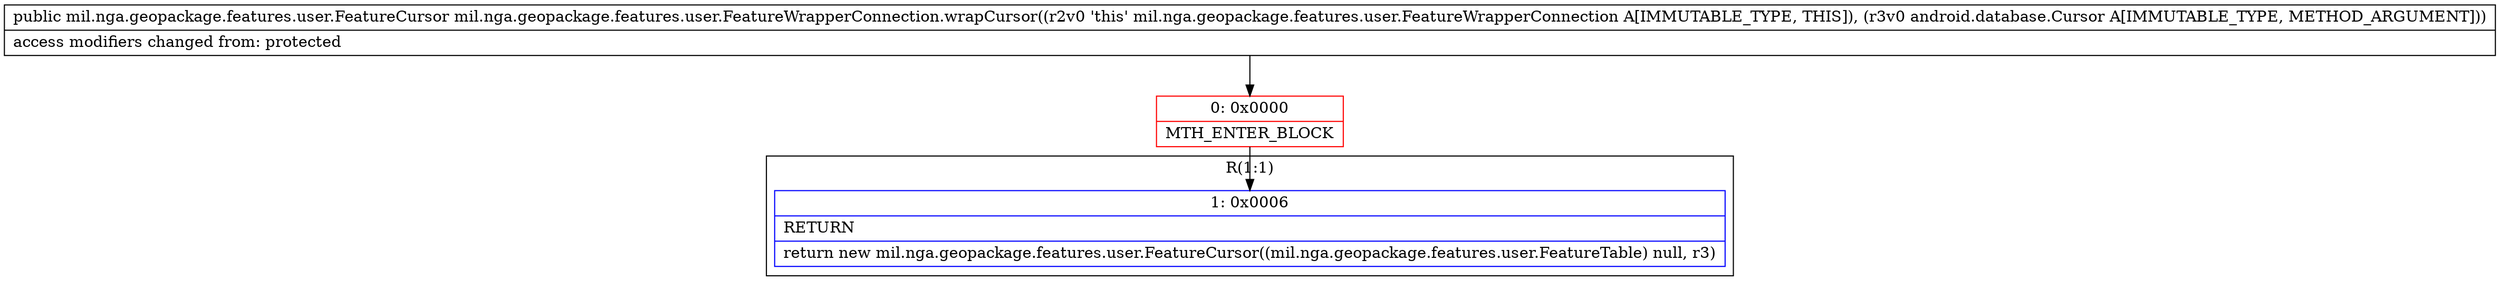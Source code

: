 digraph "CFG formil.nga.geopackage.features.user.FeatureWrapperConnection.wrapCursor(Landroid\/database\/Cursor;)Lmil\/nga\/geopackage\/features\/user\/FeatureCursor;" {
subgraph cluster_Region_693612028 {
label = "R(1:1)";
node [shape=record,color=blue];
Node_1 [shape=record,label="{1\:\ 0x0006|RETURN\l|return new mil.nga.geopackage.features.user.FeatureCursor((mil.nga.geopackage.features.user.FeatureTable) null, r3)\l}"];
}
Node_0 [shape=record,color=red,label="{0\:\ 0x0000|MTH_ENTER_BLOCK\l}"];
MethodNode[shape=record,label="{public mil.nga.geopackage.features.user.FeatureCursor mil.nga.geopackage.features.user.FeatureWrapperConnection.wrapCursor((r2v0 'this' mil.nga.geopackage.features.user.FeatureWrapperConnection A[IMMUTABLE_TYPE, THIS]), (r3v0 android.database.Cursor A[IMMUTABLE_TYPE, METHOD_ARGUMENT]))  | access modifiers changed from: protected\l}"];
MethodNode -> Node_0;
Node_0 -> Node_1;
}

